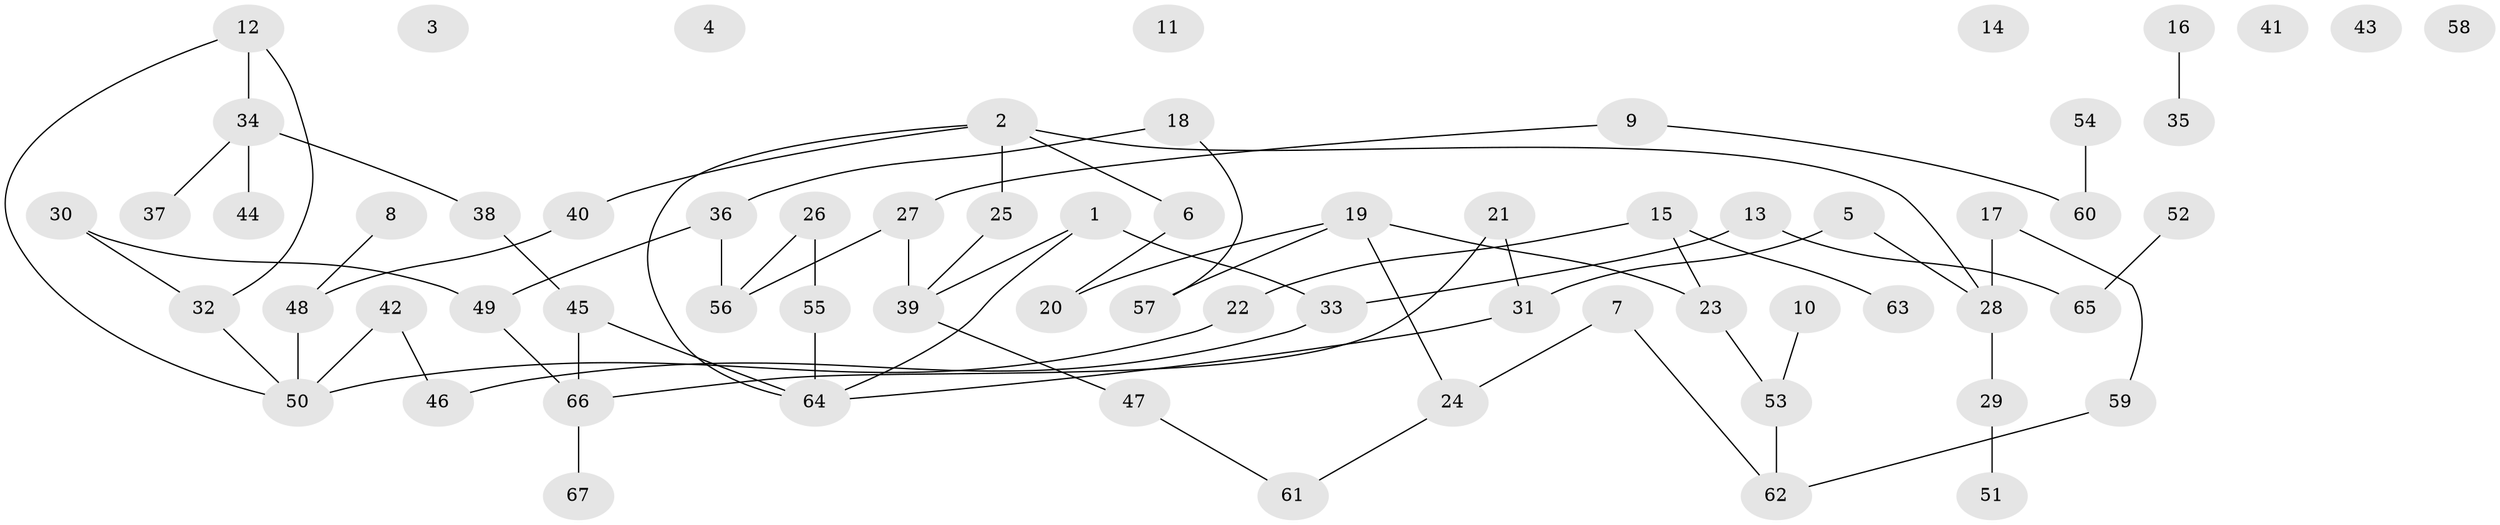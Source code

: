 // coarse degree distribution, {4: 0.125, 7: 0.0625, 0: 0.25, 2: 0.25, 3: 0.0625, 6: 0.0625, 1: 0.1875}
// Generated by graph-tools (version 1.1) at 2025/16/03/04/25 18:16:25]
// undirected, 67 vertices, 72 edges
graph export_dot {
graph [start="1"]
  node [color=gray90,style=filled];
  1;
  2;
  3;
  4;
  5;
  6;
  7;
  8;
  9;
  10;
  11;
  12;
  13;
  14;
  15;
  16;
  17;
  18;
  19;
  20;
  21;
  22;
  23;
  24;
  25;
  26;
  27;
  28;
  29;
  30;
  31;
  32;
  33;
  34;
  35;
  36;
  37;
  38;
  39;
  40;
  41;
  42;
  43;
  44;
  45;
  46;
  47;
  48;
  49;
  50;
  51;
  52;
  53;
  54;
  55;
  56;
  57;
  58;
  59;
  60;
  61;
  62;
  63;
  64;
  65;
  66;
  67;
  1 -- 33;
  1 -- 39;
  1 -- 64;
  2 -- 6;
  2 -- 25;
  2 -- 28;
  2 -- 40;
  2 -- 64;
  5 -- 28;
  5 -- 31;
  6 -- 20;
  7 -- 24;
  7 -- 62;
  8 -- 48;
  9 -- 27;
  9 -- 60;
  10 -- 53;
  12 -- 32;
  12 -- 34;
  12 -- 50;
  13 -- 33;
  13 -- 65;
  15 -- 22;
  15 -- 23;
  15 -- 63;
  16 -- 35;
  17 -- 28;
  17 -- 59;
  18 -- 36;
  18 -- 57;
  19 -- 20;
  19 -- 23;
  19 -- 24;
  19 -- 57;
  21 -- 31;
  21 -- 66;
  22 -- 50;
  23 -- 53;
  24 -- 61;
  25 -- 39;
  26 -- 55;
  26 -- 56;
  27 -- 39;
  27 -- 56;
  28 -- 29;
  29 -- 51;
  30 -- 32;
  30 -- 49;
  31 -- 64;
  32 -- 50;
  33 -- 46;
  34 -- 37;
  34 -- 38;
  34 -- 44;
  36 -- 49;
  36 -- 56;
  38 -- 45;
  39 -- 47;
  40 -- 48;
  42 -- 46;
  42 -- 50;
  45 -- 64;
  45 -- 66;
  47 -- 61;
  48 -- 50;
  49 -- 66;
  52 -- 65;
  53 -- 62;
  54 -- 60;
  55 -- 64;
  59 -- 62;
  66 -- 67;
}
